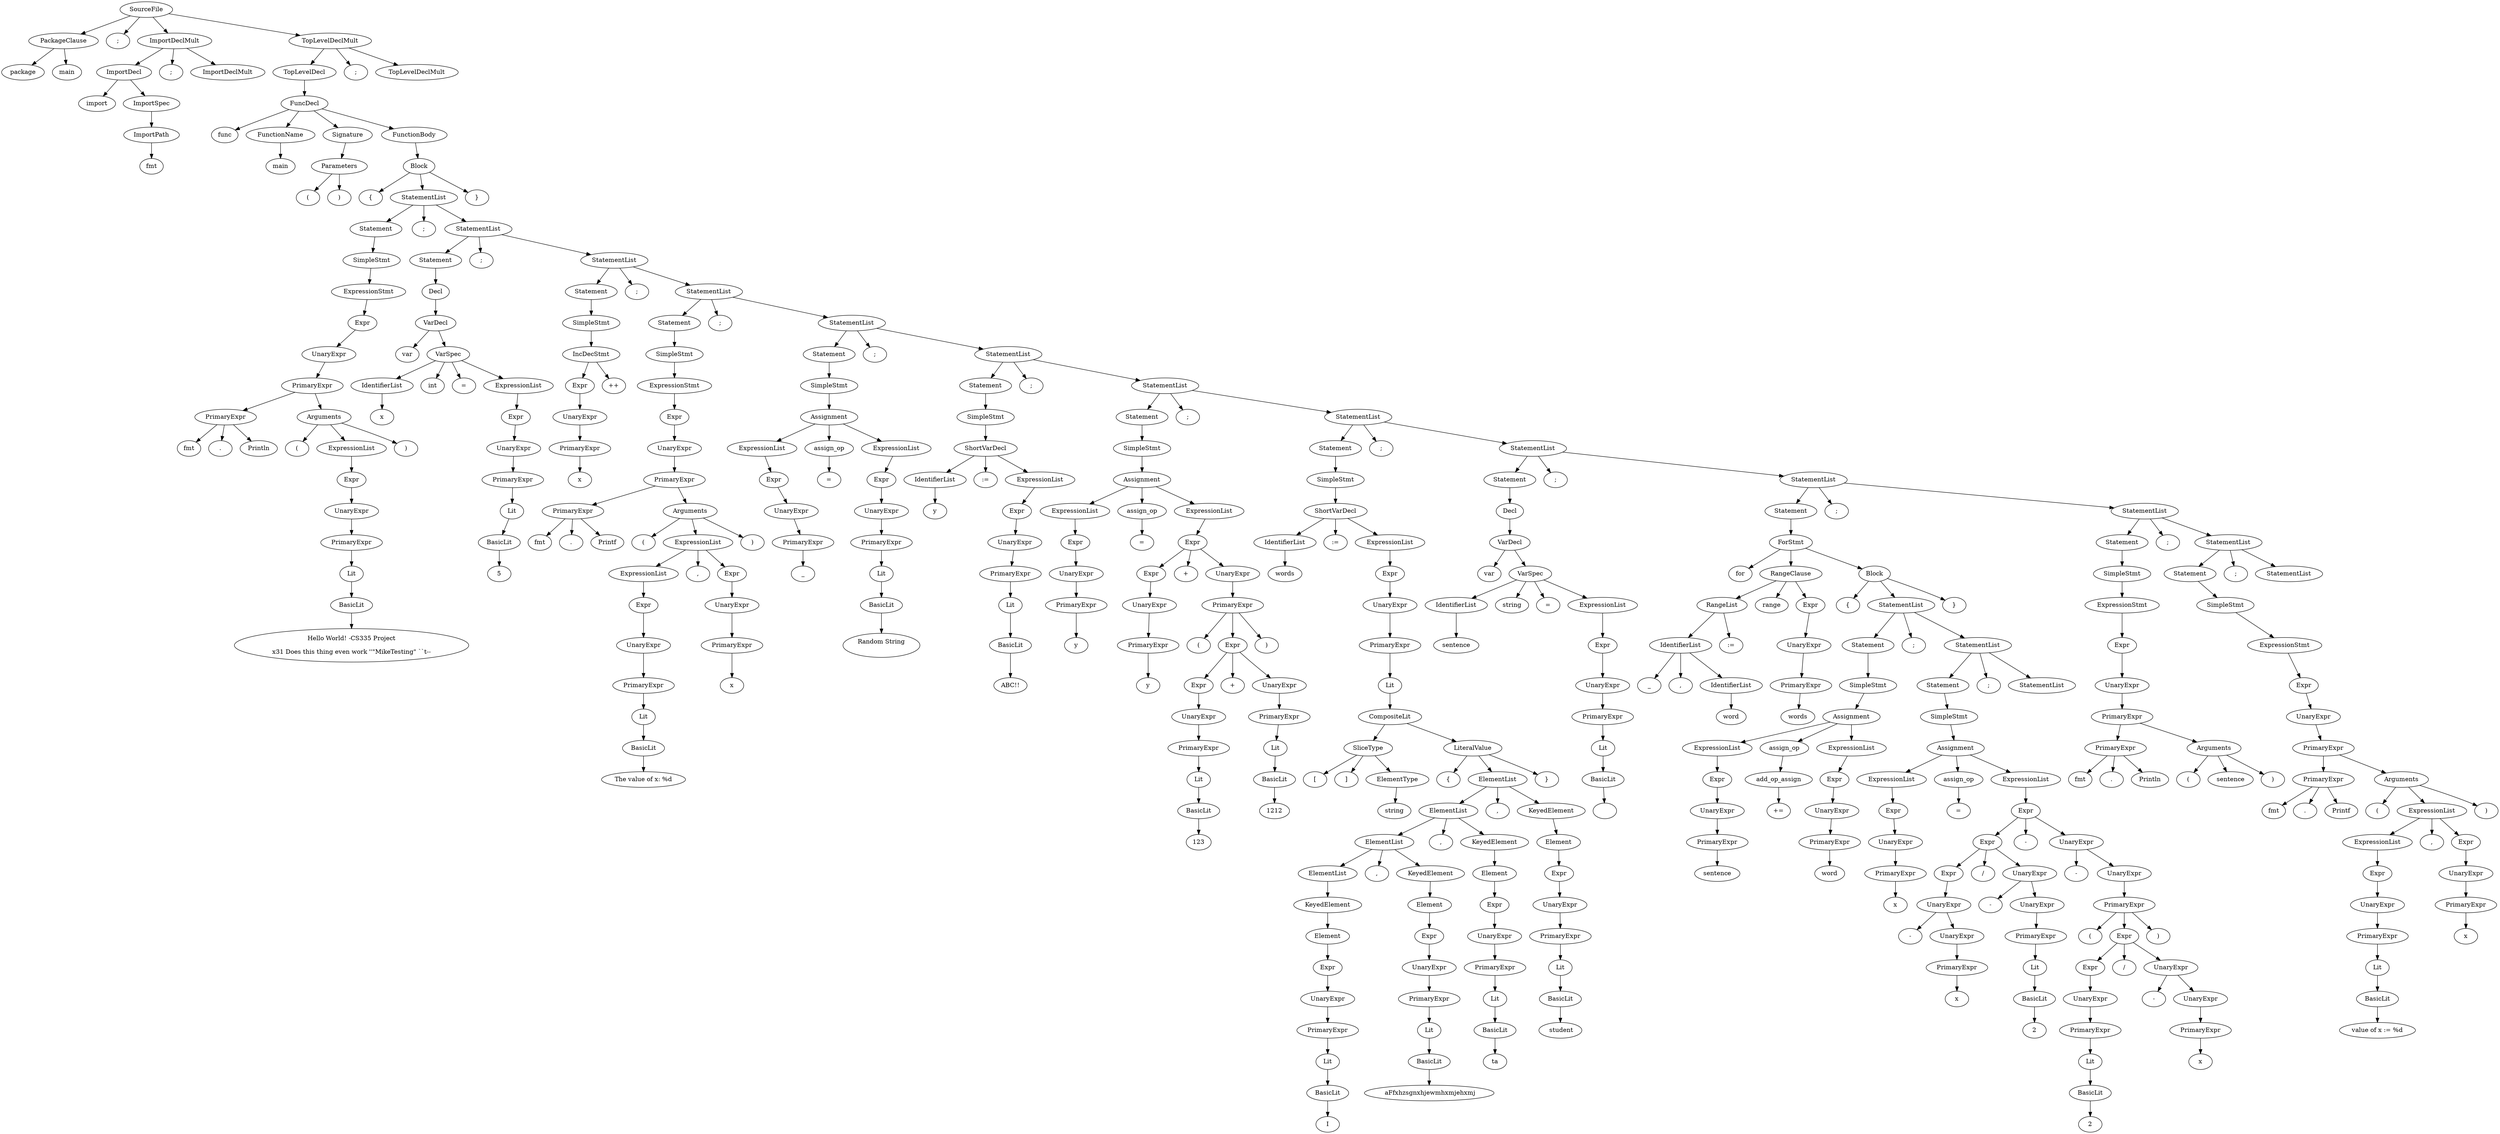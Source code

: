 digraph ParseTree {
0[label="SourceFile"]; 1[label="PackageClause"]; 0->1 ;
1[label="PackageClause"]; 2[label="package"]; 1->2 ;
1[label="PackageClause"]; 3[label="main"]; 1->3 ;
0[label="SourceFile"]; 4[label=";"]; 0->4 ;
0[label="SourceFile"]; 5[label="ImportDeclMult"]; 0->5 ;
5[label="ImportDeclMult"]; 6[label="ImportDecl"]; 5->6 ;
6[label="ImportDecl"]; 7[label="import"]; 6->7 ;
6[label="ImportDecl"]; 8[label="ImportSpec"]; 6->8 ;
8[label="ImportSpec"]; 9[label="ImportPath"]; 8->9 ;
9[label="ImportPath"]; 10[label="fmt"]; 9->10 ;
5[label="ImportDeclMult"]; 11[label=";"]; 5->11 ;
5[label="ImportDeclMult"]; 12[label="ImportDeclMult"]; 5->12 ;
0[label="SourceFile"]; 13[label="TopLevelDeclMult"]; 0->13 ;
13[label="TopLevelDeclMult"]; 14[label="TopLevelDecl"]; 13->14 ;
14[label="TopLevelDecl"]; 15[label="FuncDecl"]; 14->15 ;
15[label="FuncDecl"]; 16[label="func"]; 15->16 ;
15[label="FuncDecl"]; 17[label="FunctionName"]; 15->17 ;
17[label="FunctionName"]; 18[label="main"]; 17->18 ;
15[label="FuncDecl"]; 19[label="Signature"]; 15->19 ;
19[label="Signature"]; 20[label="Parameters"]; 19->20 ;
20[label="Parameters"]; 21[label="("]; 20->21 ;
20[label="Parameters"]; 22[label=")"]; 20->22 ;
15[label="FuncDecl"]; 23[label="FunctionBody"]; 15->23 ;
23[label="FunctionBody"]; 24[label="Block"]; 23->24 ;
24[label="Block"]; 25[label="{"]; 24->25 ;
24[label="Block"]; 26[label="StatementList"]; 24->26 ;
26[label="StatementList"]; 27[label="Statement"]; 26->27 ;
27[label="Statement"]; 28[label="SimpleStmt"]; 27->28 ;
28[label="SimpleStmt"]; 29[label="ExpressionStmt"]; 28->29 ;
29[label="ExpressionStmt"]; 30[label="Expr"]; 29->30 ;
30[label="Expr"]; 31[label="UnaryExpr"]; 30->31 ;
31[label="UnaryExpr"]; 32[label="PrimaryExpr"]; 31->32 ;
32[label="PrimaryExpr"]; 33[label="PrimaryExpr"]; 32->33 ;
33[label="PrimaryExpr"]; 34[label="fmt"]; 33->34 ;
33[label="PrimaryExpr"]; 35[label="."]; 33->35 ;
33[label="PrimaryExpr"]; 36[label="Println"]; 33->36 ;
32[label="PrimaryExpr"]; 37[label="Arguments"]; 32->37 ;
37[label="Arguments"]; 38[label="("]; 37->38 ;
37[label="Arguments"]; 39[label="ExpressionList"]; 37->39 ;
39[label="ExpressionList"]; 40[label="Expr"]; 39->40 ;
40[label="Expr"]; 41[label="UnaryExpr"]; 40->41 ;
41[label="UnaryExpr"]; 42[label="PrimaryExpr"]; 41->42 ;
42[label="PrimaryExpr"]; 43[label="Lit"]; 42->43 ;
43[label="Lit"]; 44[label="BasicLit"]; 43->44 ;
44[label="BasicLit"]; 45[label="Hello World! -CS335 Project\n\n\x31 Does this thing even work ''\"MikeTesting\" ``\t--"]; 44->45 ;
37[label="Arguments"]; 46[label=")"]; 37->46 ;
26[label="StatementList"]; 47[label=";"]; 26->47 ;
26[label="StatementList"]; 48[label="StatementList"]; 26->48 ;
48[label="StatementList"]; 49[label="Statement"]; 48->49 ;
49[label="Statement"]; 50[label="Decl"]; 49->50 ;
50[label="Decl"]; 51[label="VarDecl"]; 50->51 ;
51[label="VarDecl"]; 52[label="var"]; 51->52 ;
51[label="VarDecl"]; 53[label="VarSpec"]; 51->53 ;
53[label="VarSpec"]; 54[label="IdentifierList"]; 53->54 ;
54[label="IdentifierList"]; 55[label="x"]; 54->55 ;
53[label="VarSpec"]; 56[label="int"]; 53->56 ;
53[label="VarSpec"]; 57[label="="]; 53->57 ;
53[label="VarSpec"]; 58[label="ExpressionList"]; 53->58 ;
58[label="ExpressionList"]; 59[label="Expr"]; 58->59 ;
59[label="Expr"]; 60[label="UnaryExpr"]; 59->60 ;
60[label="UnaryExpr"]; 61[label="PrimaryExpr"]; 60->61 ;
61[label="PrimaryExpr"]; 62[label="Lit"]; 61->62 ;
62[label="Lit"]; 63[label="BasicLit"]; 62->63 ;
63[label="BasicLit"]; 64[label="5"]; 63->64 ;
48[label="StatementList"]; 65[label=";"]; 48->65 ;
48[label="StatementList"]; 66[label="StatementList"]; 48->66 ;
66[label="StatementList"]; 67[label="Statement"]; 66->67 ;
67[label="Statement"]; 68[label="SimpleStmt"]; 67->68 ;
68[label="SimpleStmt"]; 69[label="IncDecStmt"]; 68->69 ;
69[label="IncDecStmt"]; 70[label="Expr"]; 69->70 ;
70[label="Expr"]; 71[label="UnaryExpr"]; 70->71 ;
71[label="UnaryExpr"]; 72[label="PrimaryExpr"]; 71->72 ;
72[label="PrimaryExpr"]; 73[label="x"]; 72->73 ;
69[label="IncDecStmt"]; 74[label="++"]; 69->74 ;
66[label="StatementList"]; 75[label=";"]; 66->75 ;
66[label="StatementList"]; 76[label="StatementList"]; 66->76 ;
76[label="StatementList"]; 77[label="Statement"]; 76->77 ;
77[label="Statement"]; 78[label="SimpleStmt"]; 77->78 ;
78[label="SimpleStmt"]; 79[label="ExpressionStmt"]; 78->79 ;
79[label="ExpressionStmt"]; 80[label="Expr"]; 79->80 ;
80[label="Expr"]; 81[label="UnaryExpr"]; 80->81 ;
81[label="UnaryExpr"]; 82[label="PrimaryExpr"]; 81->82 ;
82[label="PrimaryExpr"]; 83[label="PrimaryExpr"]; 82->83 ;
83[label="PrimaryExpr"]; 84[label="fmt"]; 83->84 ;
83[label="PrimaryExpr"]; 85[label="."]; 83->85 ;
83[label="PrimaryExpr"]; 86[label="Printf"]; 83->86 ;
82[label="PrimaryExpr"]; 87[label="Arguments"]; 82->87 ;
87[label="Arguments"]; 88[label="("]; 87->88 ;
87[label="Arguments"]; 89[label="ExpressionList"]; 87->89 ;
89[label="ExpressionList"]; 90[label="ExpressionList"]; 89->90 ;
90[label="ExpressionList"]; 91[label="Expr"]; 90->91 ;
91[label="Expr"]; 92[label="UnaryExpr"]; 91->92 ;
92[label="UnaryExpr"]; 93[label="PrimaryExpr"]; 92->93 ;
93[label="PrimaryExpr"]; 94[label="Lit"]; 93->94 ;
94[label="Lit"]; 95[label="BasicLit"]; 94->95 ;
95[label="BasicLit"]; 96[label="The value of x: %d\n"]; 95->96 ;
89[label="ExpressionList"]; 97[label=","]; 89->97 ;
89[label="ExpressionList"]; 98[label="Expr"]; 89->98 ;
98[label="Expr"]; 99[label="UnaryExpr"]; 98->99 ;
99[label="UnaryExpr"]; 100[label="PrimaryExpr"]; 99->100 ;
100[label="PrimaryExpr"]; 101[label="x"]; 100->101 ;
87[label="Arguments"]; 102[label=")"]; 87->102 ;
76[label="StatementList"]; 103[label=";"]; 76->103 ;
76[label="StatementList"]; 104[label="StatementList"]; 76->104 ;
104[label="StatementList"]; 105[label="Statement"]; 104->105 ;
105[label="Statement"]; 106[label="SimpleStmt"]; 105->106 ;
106[label="SimpleStmt"]; 107[label="Assignment"]; 106->107 ;
107[label="Assignment"]; 108[label="ExpressionList"]; 107->108 ;
108[label="ExpressionList"]; 109[label="Expr"]; 108->109 ;
109[label="Expr"]; 110[label="UnaryExpr"]; 109->110 ;
110[label="UnaryExpr"]; 111[label="PrimaryExpr"]; 110->111 ;
111[label="PrimaryExpr"]; 112[label="_"]; 111->112 ;
107[label="Assignment"]; 113[label="assign_op"]; 107->113 ;
113[label="assign_op"]; 114[label="="]; 113->114 ;
107[label="Assignment"]; 115[label="ExpressionList"]; 107->115 ;
115[label="ExpressionList"]; 116[label="Expr"]; 115->116 ;
116[label="Expr"]; 117[label="UnaryExpr"]; 116->117 ;
117[label="UnaryExpr"]; 118[label="PrimaryExpr"]; 117->118 ;
118[label="PrimaryExpr"]; 119[label="Lit"]; 118->119 ;
119[label="Lit"]; 120[label="BasicLit"]; 119->120 ;
120[label="BasicLit"]; 121[label="Random String\n\n"]; 120->121 ;
104[label="StatementList"]; 122[label=";"]; 104->122 ;
104[label="StatementList"]; 123[label="StatementList"]; 104->123 ;
123[label="StatementList"]; 124[label="Statement"]; 123->124 ;
124[label="Statement"]; 125[label="SimpleStmt"]; 124->125 ;
125[label="SimpleStmt"]; 126[label="ShortVarDecl"]; 125->126 ;
126[label="ShortVarDecl"]; 127[label="IdentifierList"]; 126->127 ;
127[label="IdentifierList"]; 128[label="y"]; 127->128 ;
126[label="ShortVarDecl"]; 129[label=":="]; 126->129 ;
126[label="ShortVarDecl"]; 130[label="ExpressionList"]; 126->130 ;
130[label="ExpressionList"]; 131[label="Expr"]; 130->131 ;
131[label="Expr"]; 132[label="UnaryExpr"]; 131->132 ;
132[label="UnaryExpr"]; 133[label="PrimaryExpr"]; 132->133 ;
133[label="PrimaryExpr"]; 134[label="Lit"]; 133->134 ;
134[label="Lit"]; 135[label="BasicLit"]; 134->135 ;
135[label="BasicLit"]; 136[label="ABC!!"]; 135->136 ;
123[label="StatementList"]; 137[label=";"]; 123->137 ;
123[label="StatementList"]; 138[label="StatementList"]; 123->138 ;
138[label="StatementList"]; 139[label="Statement"]; 138->139 ;
139[label="Statement"]; 140[label="SimpleStmt"]; 139->140 ;
140[label="SimpleStmt"]; 141[label="Assignment"]; 140->141 ;
141[label="Assignment"]; 142[label="ExpressionList"]; 141->142 ;
142[label="ExpressionList"]; 143[label="Expr"]; 142->143 ;
143[label="Expr"]; 144[label="UnaryExpr"]; 143->144 ;
144[label="UnaryExpr"]; 145[label="PrimaryExpr"]; 144->145 ;
145[label="PrimaryExpr"]; 146[label="y"]; 145->146 ;
141[label="Assignment"]; 147[label="assign_op"]; 141->147 ;
147[label="assign_op"]; 148[label="="]; 147->148 ;
141[label="Assignment"]; 149[label="ExpressionList"]; 141->149 ;
149[label="ExpressionList"]; 150[label="Expr"]; 149->150 ;
150[label="Expr"]; 151[label="Expr"]; 150->151 ;
151[label="Expr"]; 152[label="UnaryExpr"]; 151->152 ;
152[label="UnaryExpr"]; 153[label="PrimaryExpr"]; 152->153 ;
153[label="PrimaryExpr"]; 154[label="y"]; 153->154 ;
150[label="Expr"]; 155[label="+"]; 150->155 ;
150[label="Expr"]; 156[label="UnaryExpr"]; 150->156 ;
156[label="UnaryExpr"]; 157[label="PrimaryExpr"]; 156->157 ;
157[label="PrimaryExpr"]; 158[label="("]; 157->158 ;
157[label="PrimaryExpr"]; 159[label="Expr"]; 157->159 ;
159[label="Expr"]; 160[label="Expr"]; 159->160 ;
160[label="Expr"]; 161[label="UnaryExpr"]; 160->161 ;
161[label="UnaryExpr"]; 162[label="PrimaryExpr"]; 161->162 ;
162[label="PrimaryExpr"]; 163[label="Lit"]; 162->163 ;
163[label="Lit"]; 164[label="BasicLit"]; 163->164 ;
164[label="BasicLit"]; 165[label="123"]; 164->165 ;
159[label="Expr"]; 166[label="+"]; 159->166 ;
159[label="Expr"]; 167[label="UnaryExpr"]; 159->167 ;
167[label="UnaryExpr"]; 168[label="PrimaryExpr"]; 167->168 ;
168[label="PrimaryExpr"]; 169[label="Lit"]; 168->169 ;
169[label="Lit"]; 170[label="BasicLit"]; 169->170 ;
170[label="BasicLit"]; 171[label="1212"]; 170->171 ;
157[label="PrimaryExpr"]; 172[label=")"]; 157->172 ;
138[label="StatementList"]; 173[label=";"]; 138->173 ;
138[label="StatementList"]; 174[label="StatementList"]; 138->174 ;
174[label="StatementList"]; 175[label="Statement"]; 174->175 ;
175[label="Statement"]; 176[label="SimpleStmt"]; 175->176 ;
176[label="SimpleStmt"]; 177[label="ShortVarDecl"]; 176->177 ;
177[label="ShortVarDecl"]; 178[label="IdentifierList"]; 177->178 ;
178[label="IdentifierList"]; 179[label="words"]; 178->179 ;
177[label="ShortVarDecl"]; 180[label=":="]; 177->180 ;
177[label="ShortVarDecl"]; 181[label="ExpressionList"]; 177->181 ;
181[label="ExpressionList"]; 182[label="Expr"]; 181->182 ;
182[label="Expr"]; 183[label="UnaryExpr"]; 182->183 ;
183[label="UnaryExpr"]; 184[label="PrimaryExpr"]; 183->184 ;
184[label="PrimaryExpr"]; 185[label="Lit"]; 184->185 ;
185[label="Lit"]; 186[label="CompositeLit"]; 185->186 ;
186[label="CompositeLit"]; 187[label="SliceType"]; 186->187 ;
187[label="SliceType"]; 188[label="["]; 187->188 ;
187[label="SliceType"]; 189[label="]"]; 187->189 ;
187[label="SliceType"]; 190[label="ElementType"]; 187->190 ;
190[label="ElementType"]; 191[label="string"]; 190->191 ;
186[label="CompositeLit"]; 192[label="LiteralValue"]; 186->192 ;
192[label="LiteralValue"]; 193[label="{"]; 192->193 ;
192[label="LiteralValue"]; 194[label="ElementList"]; 192->194 ;
194[label="ElementList"]; 195[label="ElementList"]; 194->195 ;
195[label="ElementList"]; 196[label="ElementList"]; 195->196 ;
196[label="ElementList"]; 197[label="ElementList"]; 196->197 ;
197[label="ElementList"]; 198[label="KeyedElement"]; 197->198 ;
198[label="KeyedElement"]; 199[label="Element"]; 198->199 ;
199[label="Element"]; 200[label="Expr"]; 199->200 ;
200[label="Expr"]; 201[label="UnaryExpr"]; 200->201 ;
201[label="UnaryExpr"]; 202[label="PrimaryExpr"]; 201->202 ;
202[label="PrimaryExpr"]; 203[label="Lit"]; 202->203 ;
203[label="Lit"]; 204[label="BasicLit"]; 203->204 ;
204[label="BasicLit"]; 205[label="I"]; 204->205 ;
196[label="ElementList"]; 206[label=","]; 196->206 ;
196[label="ElementList"]; 207[label="KeyedElement"]; 196->207 ;
207[label="KeyedElement"]; 208[label="Element"]; 207->208 ;
208[label="Element"]; 209[label="Expr"]; 208->209 ;
209[label="Expr"]; 210[label="UnaryExpr"]; 209->210 ;
210[label="UnaryExpr"]; 211[label="PrimaryExpr"]; 210->211 ;
211[label="PrimaryExpr"]; 212[label="Lit"]; 211->212 ;
212[label="Lit"]; 213[label="BasicLit"]; 212->213 ;
213[label="BasicLit"]; 214[label=" aFfxhzsgnxhjewmhxmjehxmj"]; 213->214 ;
195[label="ElementList"]; 215[label=","]; 195->215 ;
195[label="ElementList"]; 216[label="KeyedElement"]; 195->216 ;
216[label="KeyedElement"]; 217[label="Element"]; 216->217 ;
217[label="Element"]; 218[label="Expr"]; 217->218 ;
218[label="Expr"]; 219[label="UnaryExpr"]; 218->219 ;
219[label="UnaryExpr"]; 220[label="PrimaryExpr"]; 219->220 ;
220[label="PrimaryExpr"]; 221[label="Lit"]; 220->221 ;
221[label="Lit"]; 222[label="BasicLit"]; 221->222 ;
222[label="BasicLit"]; 223[label="\ta"]; 222->223 ;
194[label="ElementList"]; 224[label=","]; 194->224 ;
194[label="ElementList"]; 225[label="KeyedElement"]; 194->225 ;
225[label="KeyedElement"]; 226[label="Element"]; 225->226 ;
226[label="Element"]; 227[label="Expr"]; 226->227 ;
227[label="Expr"]; 228[label="UnaryExpr"]; 227->228 ;
228[label="UnaryExpr"]; 229[label="PrimaryExpr"]; 228->229 ;
229[label="PrimaryExpr"]; 230[label="Lit"]; 229->230 ;
230[label="Lit"]; 231[label="BasicLit"]; 230->231 ;
231[label="BasicLit"]; 232[label=" student"]; 231->232 ;
192[label="LiteralValue"]; 233[label="}"]; 192->233 ;
174[label="StatementList"]; 234[label=";"]; 174->234 ;
174[label="StatementList"]; 235[label="StatementList"]; 174->235 ;
235[label="StatementList"]; 236[label="Statement"]; 235->236 ;
236[label="Statement"]; 237[label="Decl"]; 236->237 ;
237[label="Decl"]; 238[label="VarDecl"]; 237->238 ;
238[label="VarDecl"]; 239[label="var"]; 238->239 ;
238[label="VarDecl"]; 240[label="VarSpec"]; 238->240 ;
240[label="VarSpec"]; 241[label="IdentifierList"]; 240->241 ;
241[label="IdentifierList"]; 242[label="sentence"]; 241->242 ;
240[label="VarSpec"]; 243[label="string"]; 240->243 ;
240[label="VarSpec"]; 244[label="="]; 240->244 ;
240[label="VarSpec"]; 245[label="ExpressionList"]; 240->245 ;
245[label="ExpressionList"]; 246[label="Expr"]; 245->246 ;
246[label="Expr"]; 247[label="UnaryExpr"]; 246->247 ;
247[label="UnaryExpr"]; 248[label="PrimaryExpr"]; 247->248 ;
248[label="PrimaryExpr"]; 249[label="Lit"]; 248->249 ;
249[label="Lit"]; 250[label="BasicLit"]; 249->250 ;
250[label="BasicLit"]; 251[label=""]; 250->251 ;
235[label="StatementList"]; 252[label=";"]; 235->252 ;
235[label="StatementList"]; 253[label="StatementList"]; 235->253 ;
253[label="StatementList"]; 254[label="Statement"]; 253->254 ;
254[label="Statement"]; 255[label="ForStmt"]; 254->255 ;
255[label="ForStmt"]; 256[label="for"]; 255->256 ;
255[label="ForStmt"]; 257[label="RangeClause"]; 255->257 ;
257[label="RangeClause"]; 258[label="RangeList"]; 257->258 ;
258[label="RangeList"]; 259[label="IdentifierList"]; 258->259 ;
259[label="IdentifierList"]; 260[label="_"]; 259->260 ;
259[label="IdentifierList"]; 261[label=","]; 259->261 ;
259[label="IdentifierList"]; 262[label="IdentifierList"]; 259->262 ;
262[label="IdentifierList"]; 263[label="word"]; 262->263 ;
258[label="RangeList"]; 264[label=":="]; 258->264 ;
257[label="RangeClause"]; 265[label="range"]; 257->265 ;
257[label="RangeClause"]; 266[label="Expr"]; 257->266 ;
266[label="Expr"]; 267[label="UnaryExpr"]; 266->267 ;
267[label="UnaryExpr"]; 268[label="PrimaryExpr"]; 267->268 ;
268[label="PrimaryExpr"]; 269[label="words"]; 268->269 ;
255[label="ForStmt"]; 270[label="Block"]; 255->270 ;
270[label="Block"]; 271[label="{"]; 270->271 ;
270[label="Block"]; 272[label="StatementList"]; 270->272 ;
272[label="StatementList"]; 273[label="Statement"]; 272->273 ;
273[label="Statement"]; 274[label="SimpleStmt"]; 273->274 ;
274[label="SimpleStmt"]; 275[label="Assignment"]; 274->275 ;
275[label="Assignment"]; 276[label="ExpressionList"]; 275->276 ;
276[label="ExpressionList"]; 277[label="Expr"]; 276->277 ;
277[label="Expr"]; 278[label="UnaryExpr"]; 277->278 ;
278[label="UnaryExpr"]; 279[label="PrimaryExpr"]; 278->279 ;
279[label="PrimaryExpr"]; 280[label="sentence"]; 279->280 ;
275[label="Assignment"]; 281[label="assign_op"]; 275->281 ;
281[label="assign_op"]; 282[label="add_op_assign"]; 281->282 ;
282[label="add_op_assign"]; 283[label="+="]; 282->283 ;
275[label="Assignment"]; 284[label="ExpressionList"]; 275->284 ;
284[label="ExpressionList"]; 285[label="Expr"]; 284->285 ;
285[label="Expr"]; 286[label="UnaryExpr"]; 285->286 ;
286[label="UnaryExpr"]; 287[label="PrimaryExpr"]; 286->287 ;
287[label="PrimaryExpr"]; 288[label="word"]; 287->288 ;
272[label="StatementList"]; 289[label=";"]; 272->289 ;
272[label="StatementList"]; 290[label="StatementList"]; 272->290 ;
290[label="StatementList"]; 291[label="Statement"]; 290->291 ;
291[label="Statement"]; 292[label="SimpleStmt"]; 291->292 ;
292[label="SimpleStmt"]; 293[label="Assignment"]; 292->293 ;
293[label="Assignment"]; 294[label="ExpressionList"]; 293->294 ;
294[label="ExpressionList"]; 295[label="Expr"]; 294->295 ;
295[label="Expr"]; 296[label="UnaryExpr"]; 295->296 ;
296[label="UnaryExpr"]; 297[label="PrimaryExpr"]; 296->297 ;
297[label="PrimaryExpr"]; 298[label="x"]; 297->298 ;
293[label="Assignment"]; 299[label="assign_op"]; 293->299 ;
299[label="assign_op"]; 300[label="="]; 299->300 ;
293[label="Assignment"]; 301[label="ExpressionList"]; 293->301 ;
301[label="ExpressionList"]; 302[label="Expr"]; 301->302 ;
302[label="Expr"]; 303[label="Expr"]; 302->303 ;
303[label="Expr"]; 304[label="Expr"]; 303->304 ;
304[label="Expr"]; 305[label="UnaryExpr"]; 304->305 ;
305[label="UnaryExpr"]; 306[label="-"]; 305->306 ;
305[label="UnaryExpr"]; 307[label="UnaryExpr"]; 305->307 ;
307[label="UnaryExpr"]; 308[label="PrimaryExpr"]; 307->308 ;
308[label="PrimaryExpr"]; 309[label="x"]; 308->309 ;
303[label="Expr"]; 310[label="/"]; 303->310 ;
303[label="Expr"]; 311[label="UnaryExpr"]; 303->311 ;
311[label="UnaryExpr"]; 312[label="-"]; 311->312 ;
311[label="UnaryExpr"]; 313[label="UnaryExpr"]; 311->313 ;
313[label="UnaryExpr"]; 314[label="PrimaryExpr"]; 313->314 ;
314[label="PrimaryExpr"]; 315[label="Lit"]; 314->315 ;
315[label="Lit"]; 316[label="BasicLit"]; 315->316 ;
316[label="BasicLit"]; 317[label="2"]; 316->317 ;
302[label="Expr"]; 318[label="-"]; 302->318 ;
302[label="Expr"]; 319[label="UnaryExpr"]; 302->319 ;
319[label="UnaryExpr"]; 320[label="-"]; 319->320 ;
319[label="UnaryExpr"]; 321[label="UnaryExpr"]; 319->321 ;
321[label="UnaryExpr"]; 322[label="PrimaryExpr"]; 321->322 ;
322[label="PrimaryExpr"]; 323[label="("]; 322->323 ;
322[label="PrimaryExpr"]; 324[label="Expr"]; 322->324 ;
324[label="Expr"]; 325[label="Expr"]; 324->325 ;
325[label="Expr"]; 326[label="UnaryExpr"]; 325->326 ;
326[label="UnaryExpr"]; 327[label="PrimaryExpr"]; 326->327 ;
327[label="PrimaryExpr"]; 328[label="Lit"]; 327->328 ;
328[label="Lit"]; 329[label="BasicLit"]; 328->329 ;
329[label="BasicLit"]; 330[label="2"]; 329->330 ;
324[label="Expr"]; 331[label="/"]; 324->331 ;
324[label="Expr"]; 332[label="UnaryExpr"]; 324->332 ;
332[label="UnaryExpr"]; 333[label="-"]; 332->333 ;
332[label="UnaryExpr"]; 334[label="UnaryExpr"]; 332->334 ;
334[label="UnaryExpr"]; 335[label="PrimaryExpr"]; 334->335 ;
335[label="PrimaryExpr"]; 336[label="x"]; 335->336 ;
322[label="PrimaryExpr"]; 337[label=")"]; 322->337 ;
290[label="StatementList"]; 338[label=";"]; 290->338 ;
290[label="StatementList"]; 339[label="StatementList"]; 290->339 ;
270[label="Block"]; 340[label="}"]; 270->340 ;
253[label="StatementList"]; 341[label=";"]; 253->341 ;
253[label="StatementList"]; 342[label="StatementList"]; 253->342 ;
342[label="StatementList"]; 343[label="Statement"]; 342->343 ;
343[label="Statement"]; 344[label="SimpleStmt"]; 343->344 ;
344[label="SimpleStmt"]; 345[label="ExpressionStmt"]; 344->345 ;
345[label="ExpressionStmt"]; 346[label="Expr"]; 345->346 ;
346[label="Expr"]; 347[label="UnaryExpr"]; 346->347 ;
347[label="UnaryExpr"]; 348[label="PrimaryExpr"]; 347->348 ;
348[label="PrimaryExpr"]; 349[label="PrimaryExpr"]; 348->349 ;
349[label="PrimaryExpr"]; 350[label="fmt"]; 349->350 ;
349[label="PrimaryExpr"]; 351[label="."]; 349->351 ;
349[label="PrimaryExpr"]; 352[label="Println"]; 349->352 ;
348[label="PrimaryExpr"]; 353[label="Arguments"]; 348->353 ;
353[label="Arguments"]; 354[label="("]; 353->354 ;
353[label="Arguments"]; 355[label="sentence"]; 353->355 ;
353[label="Arguments"]; 356[label=")"]; 353->356 ;
342[label="StatementList"]; 357[label=";"]; 342->357 ;
342[label="StatementList"]; 358[label="StatementList"]; 342->358 ;
358[label="StatementList"]; 359[label="Statement"]; 358->359 ;
359[label="Statement"]; 360[label="SimpleStmt"]; 359->360 ;
360[label="SimpleStmt"]; 361[label="ExpressionStmt"]; 360->361 ;
361[label="ExpressionStmt"]; 362[label="Expr"]; 361->362 ;
362[label="Expr"]; 363[label="UnaryExpr"]; 362->363 ;
363[label="UnaryExpr"]; 364[label="PrimaryExpr"]; 363->364 ;
364[label="PrimaryExpr"]; 365[label="PrimaryExpr"]; 364->365 ;
365[label="PrimaryExpr"]; 366[label="fmt"]; 365->366 ;
365[label="PrimaryExpr"]; 367[label="."]; 365->367 ;
365[label="PrimaryExpr"]; 368[label="Printf"]; 365->368 ;
364[label="PrimaryExpr"]; 369[label="Arguments"]; 364->369 ;
369[label="Arguments"]; 370[label="("]; 369->370 ;
369[label="Arguments"]; 371[label="ExpressionList"]; 369->371 ;
371[label="ExpressionList"]; 372[label="ExpressionList"]; 371->372 ;
372[label="ExpressionList"]; 373[label="Expr"]; 372->373 ;
373[label="Expr"]; 374[label="UnaryExpr"]; 373->374 ;
374[label="UnaryExpr"]; 375[label="PrimaryExpr"]; 374->375 ;
375[label="PrimaryExpr"]; 376[label="Lit"]; 375->376 ;
376[label="Lit"]; 377[label="BasicLit"]; 376->377 ;
377[label="BasicLit"]; 378[label="value of x := %d\n"]; 377->378 ;
371[label="ExpressionList"]; 379[label=","]; 371->379 ;
371[label="ExpressionList"]; 380[label="Expr"]; 371->380 ;
380[label="Expr"]; 381[label="UnaryExpr"]; 380->381 ;
381[label="UnaryExpr"]; 382[label="PrimaryExpr"]; 381->382 ;
382[label="PrimaryExpr"]; 383[label="x"]; 382->383 ;
369[label="Arguments"]; 384[label=")"]; 369->384 ;
358[label="StatementList"]; 385[label=";"]; 358->385 ;
358[label="StatementList"]; 386[label="StatementList"]; 358->386 ;
24[label="Block"]; 387[label="}"]; 24->387 ;
13[label="TopLevelDeclMult"]; 388[label=";"]; 13->388 ;
13[label="TopLevelDeclMult"]; 389[label="TopLevelDeclMult"]; 13->389 ;
}
